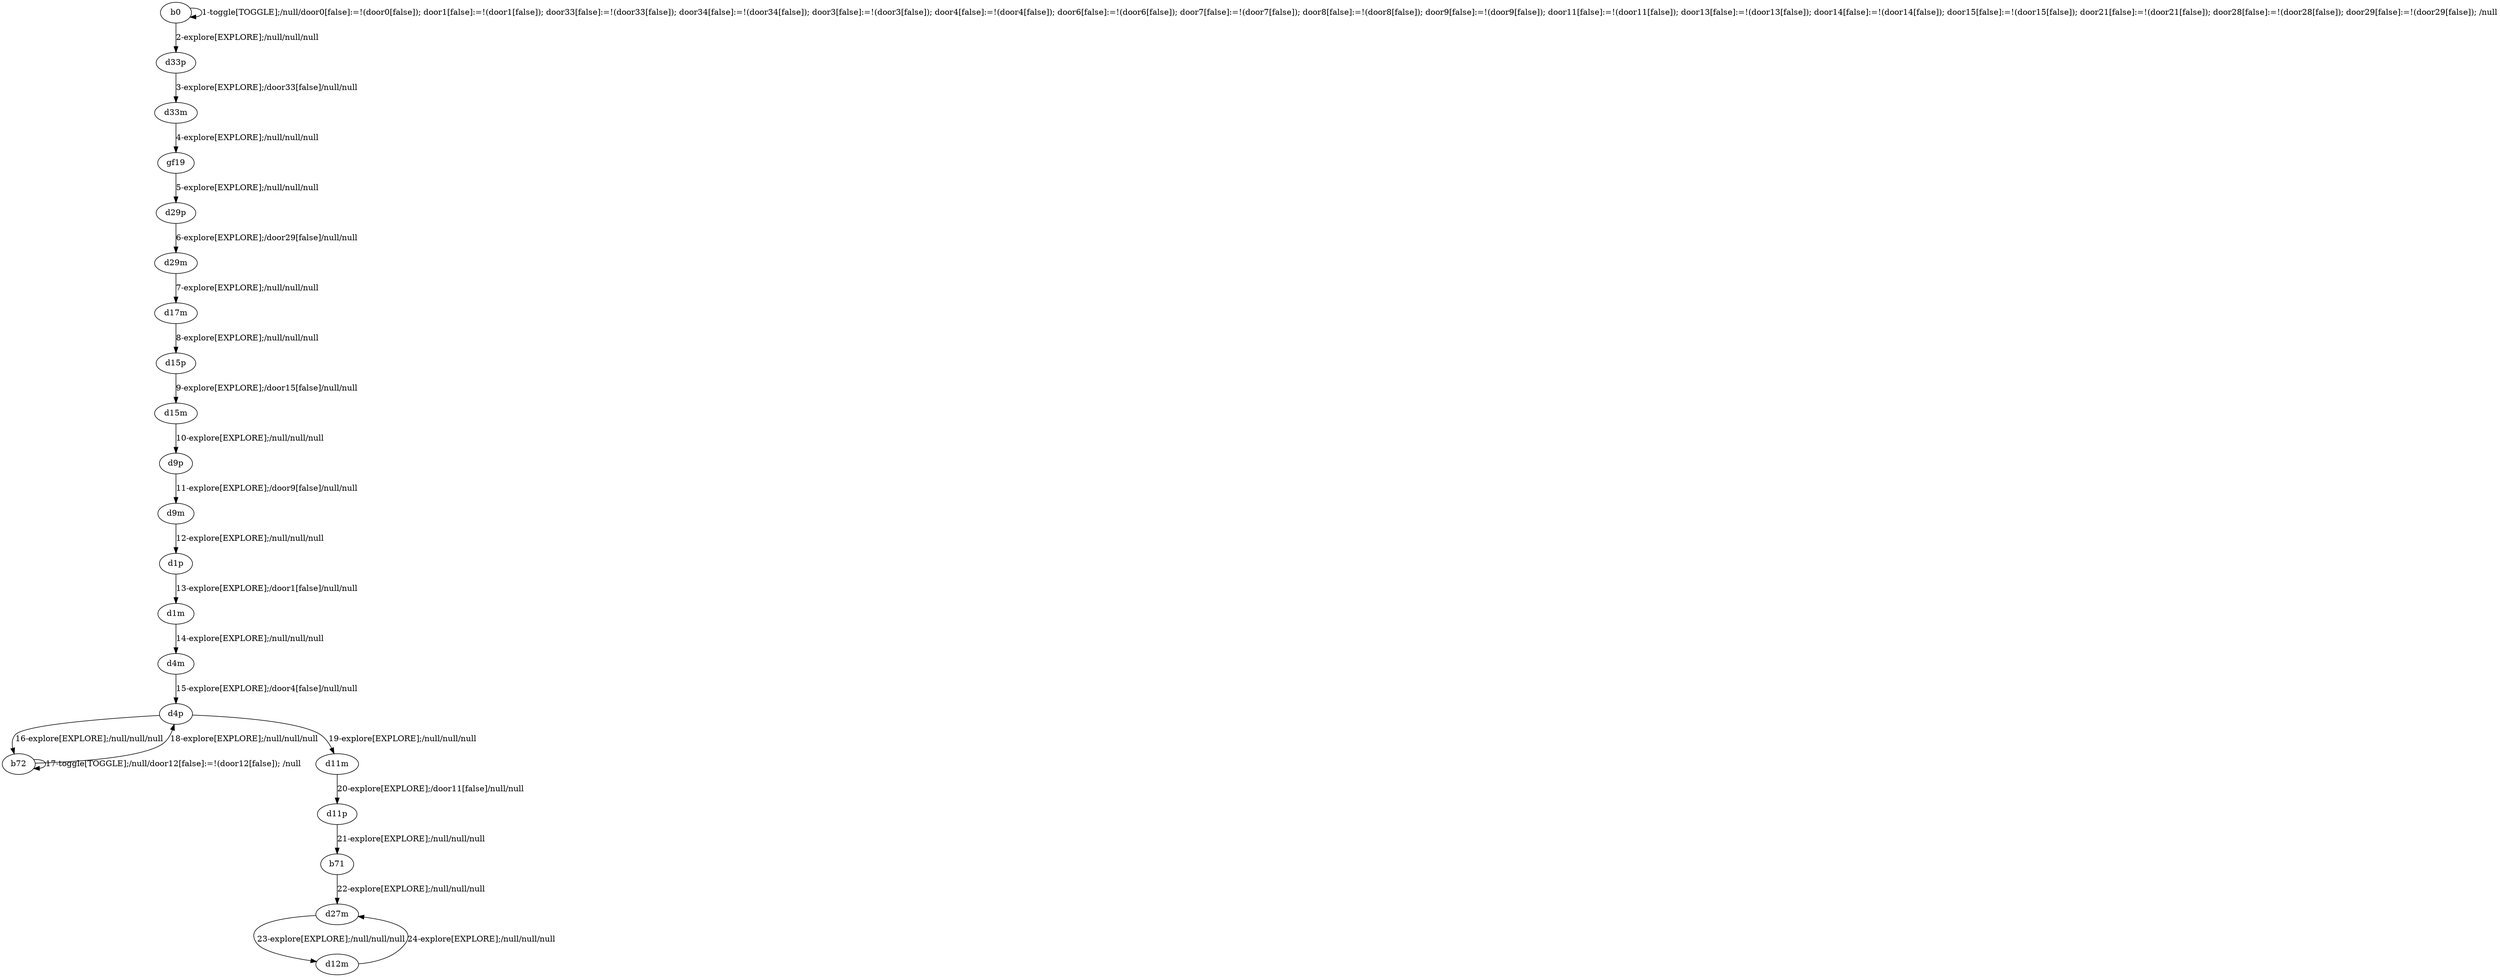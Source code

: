 # Total number of goals covered by this test: 1
# d12m --> d27m

digraph g {
"b0" -> "b0" [label = "1-toggle[TOGGLE];/null/door0[false]:=!(door0[false]); door1[false]:=!(door1[false]); door33[false]:=!(door33[false]); door34[false]:=!(door34[false]); door3[false]:=!(door3[false]); door4[false]:=!(door4[false]); door6[false]:=!(door6[false]); door7[false]:=!(door7[false]); door8[false]:=!(door8[false]); door9[false]:=!(door9[false]); door11[false]:=!(door11[false]); door13[false]:=!(door13[false]); door14[false]:=!(door14[false]); door15[false]:=!(door15[false]); door21[false]:=!(door21[false]); door28[false]:=!(door28[false]); door29[false]:=!(door29[false]); /null"];
"b0" -> "d33p" [label = "2-explore[EXPLORE];/null/null/null"];
"d33p" -> "d33m" [label = "3-explore[EXPLORE];/door33[false]/null/null"];
"d33m" -> "gf19" [label = "4-explore[EXPLORE];/null/null/null"];
"gf19" -> "d29p" [label = "5-explore[EXPLORE];/null/null/null"];
"d29p" -> "d29m" [label = "6-explore[EXPLORE];/door29[false]/null/null"];
"d29m" -> "d17m" [label = "7-explore[EXPLORE];/null/null/null"];
"d17m" -> "d15p" [label = "8-explore[EXPLORE];/null/null/null"];
"d15p" -> "d15m" [label = "9-explore[EXPLORE];/door15[false]/null/null"];
"d15m" -> "d9p" [label = "10-explore[EXPLORE];/null/null/null"];
"d9p" -> "d9m" [label = "11-explore[EXPLORE];/door9[false]/null/null"];
"d9m" -> "d1p" [label = "12-explore[EXPLORE];/null/null/null"];
"d1p" -> "d1m" [label = "13-explore[EXPLORE];/door1[false]/null/null"];
"d1m" -> "d4m" [label = "14-explore[EXPLORE];/null/null/null"];
"d4m" -> "d4p" [label = "15-explore[EXPLORE];/door4[false]/null/null"];
"d4p" -> "b72" [label = "16-explore[EXPLORE];/null/null/null"];
"b72" -> "b72" [label = "17-toggle[TOGGLE];/null/door12[false]:=!(door12[false]); /null"];
"b72" -> "d4p" [label = "18-explore[EXPLORE];/null/null/null"];
"d4p" -> "d11m" [label = "19-explore[EXPLORE];/null/null/null"];
"d11m" -> "d11p" [label = "20-explore[EXPLORE];/door11[false]/null/null"];
"d11p" -> "b71" [label = "21-explore[EXPLORE];/null/null/null"];
"b71" -> "d27m" [label = "22-explore[EXPLORE];/null/null/null"];
"d27m" -> "d12m" [label = "23-explore[EXPLORE];/null/null/null"];
"d12m" -> "d27m" [label = "24-explore[EXPLORE];/null/null/null"];
}
